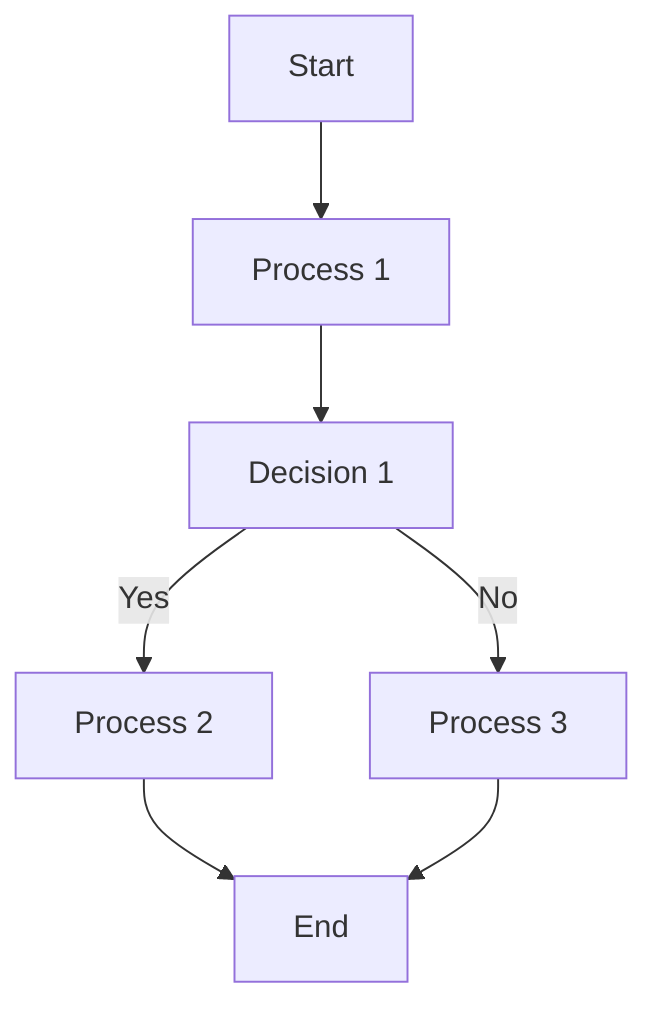 graph TD;
    A["Start"] --> B["Process 1"];
    B --> C["Decision 1"];
    C -- Yes --> D["Process 2"];
    C -- No --> E["Process 3"];
    D --> F["End"];
    E --> F;